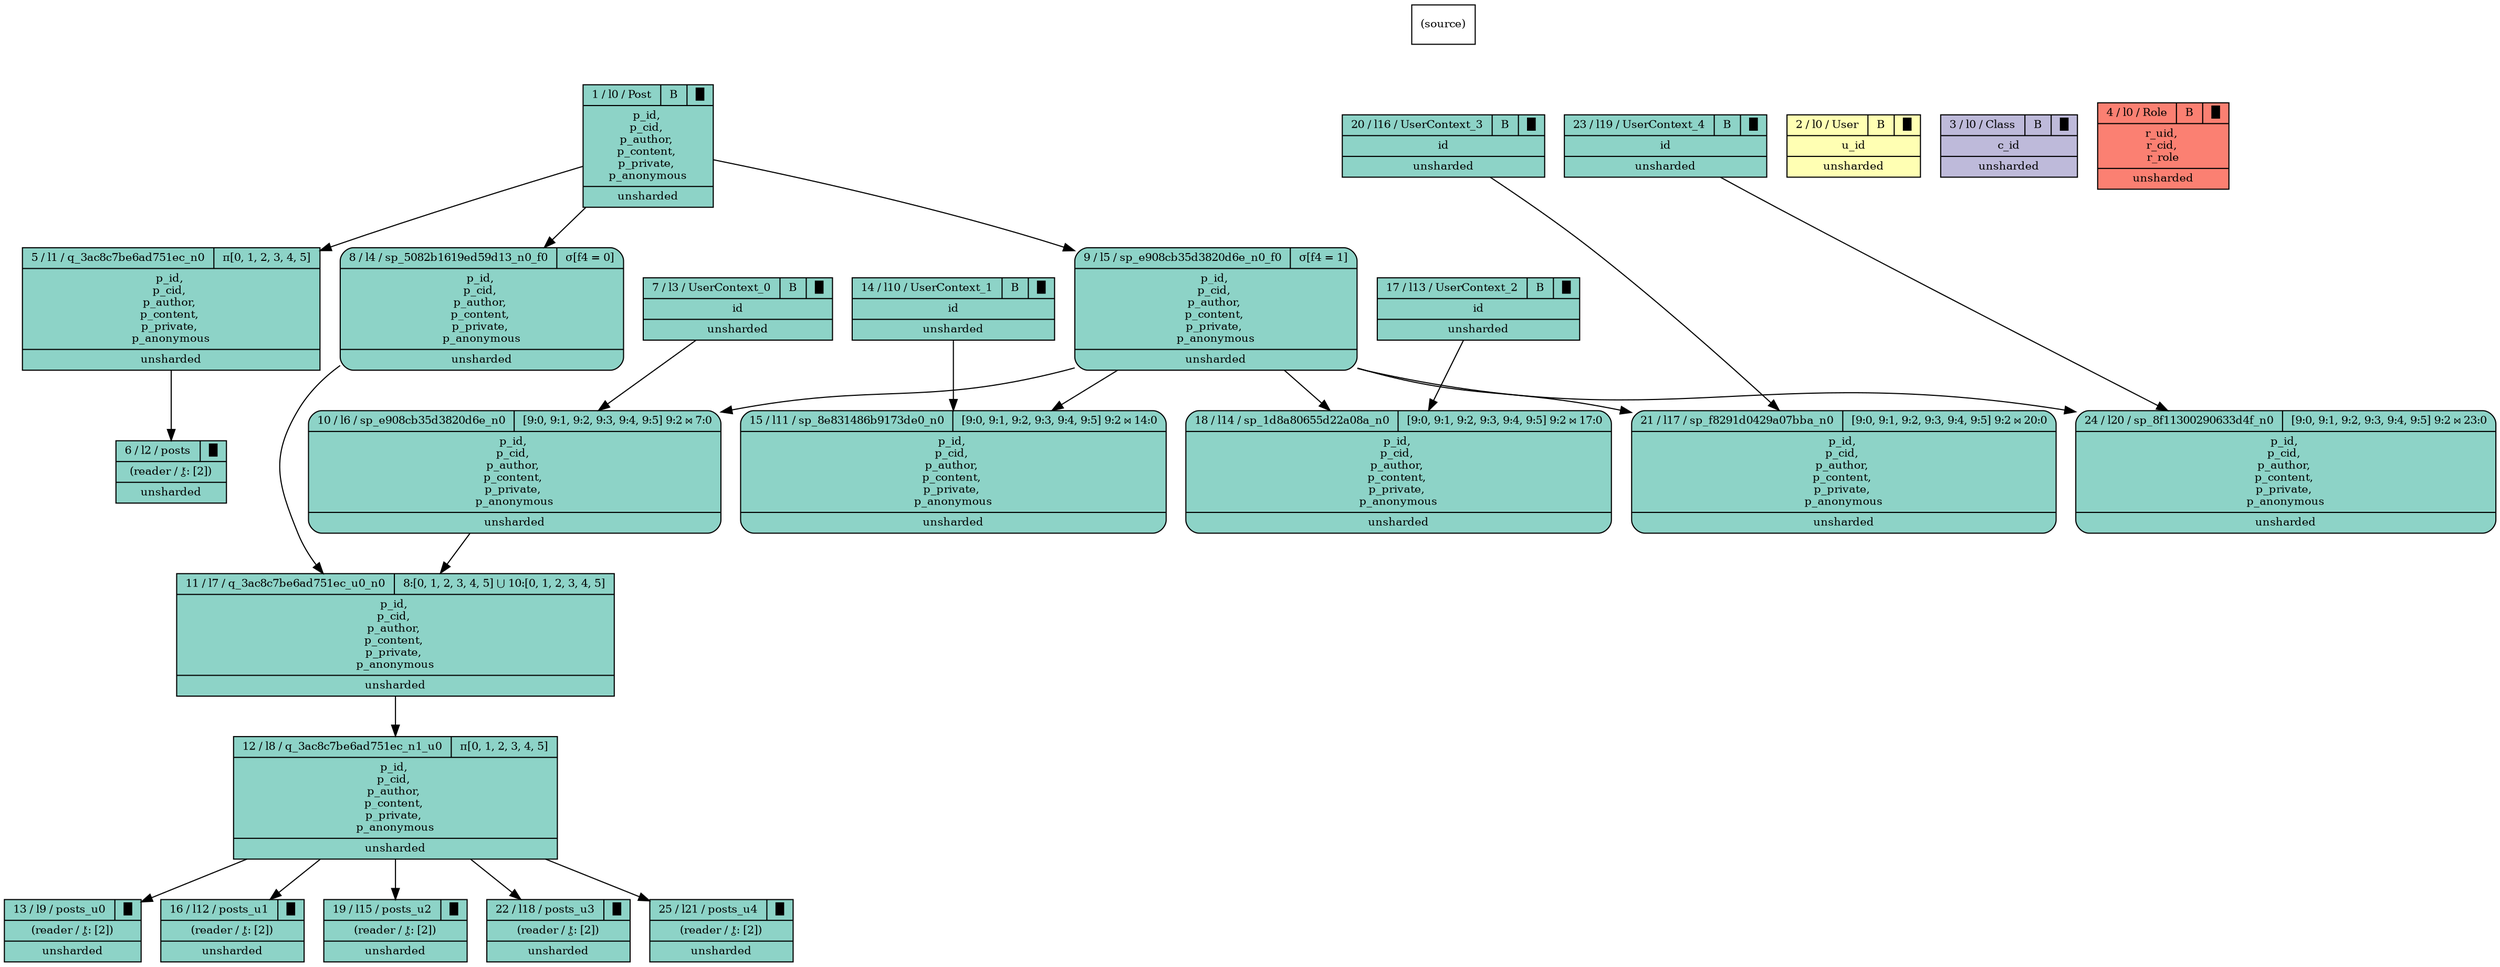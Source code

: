 digraph {{
    node [shape=record, fontsize=10]
    n0 [style="filled", fillcolor=white, label="(source)"]
    n1 [style="filled", fillcolor="/set312/1", label="{ { 1 / l0 / Post | B | █ } | p_id, \np_cid, \np_author, \np_content, \np_private, \np_anonymous | unsharded }"]
    n2 [style="filled", fillcolor="/set312/2", label="{ { 2 / l0 / User | B | █ } | u_id | unsharded }"]
    n3 [style="filled", fillcolor="/set312/3", label="{ { 3 / l0 / Class | B | █ } | c_id | unsharded }"]
    n4 [style="filled", fillcolor="/set312/4", label="{ { 4 / l0 / Role | B | █ } | r_uid, \nr_cid, \nr_role | unsharded }"]
    n5 [style="filled", fillcolor="/set312/1", label="{{ 5 / l1 / q_3ac8c7be6ad751ec_n0 | π[0, 1, 2, 3, 4, 5]  } | p_id, \np_cid, \np_author, \np_content, \np_private, \np_anonymous | unsharded }"]
    n6 [style="filled", fillcolor="/set312/1", label="{ { 6 / l2 / posts | █ } | (reader / ⚷: [2]) | unsharded }"]
    n7 [style="filled", fillcolor="/set312/1", label="{ { 7 / l3 / UserContext_0 | B | █ } | id | unsharded }"]
    n8 [style="filled,rounded", fillcolor="/set312/1", label="{{ 8 / l4 / sp_5082b1619ed59d13_n0_f0 | σ[f4 = 0]  } | p_id, \np_cid, \np_author, \np_content, \np_private, \np_anonymous | unsharded }"]
    n9 [style="filled,rounded", fillcolor="/set312/1", label="{{ 9 / l5 / sp_e908cb35d3820d6e_n0_f0 | σ[f4 = 1]  } | p_id, \np_cid, \np_author, \np_content, \np_private, \np_anonymous | unsharded }"]
    n10 [style="filled,rounded", fillcolor="/set312/1", label="{{ 10 / l6 / sp_e908cb35d3820d6e_n0 | [9:0, 9:1, 9:2, 9:3, 9:4, 9:5] 9:2 ⋈ 7:0  } | p_id, \np_cid, \np_author, \np_content, \np_private, \np_anonymous | unsharded }"]
    n11 [style="filled", fillcolor="/set312/1", label="{{ 11 / l7 / q_3ac8c7be6ad751ec_u0_n0 | 8:[0, 1, 2, 3, 4, 5] ⋃ 10:[0, 1, 2, 3, 4, 5]  } | p_id, \np_cid, \np_author, \np_content, \np_private, \np_anonymous | unsharded }"]
    n12 [style="filled", fillcolor="/set312/1", label="{{ 12 / l8 / q_3ac8c7be6ad751ec_n1_u0 | π[0, 1, 2, 3, 4, 5]  } | p_id, \np_cid, \np_author, \np_content, \np_private, \np_anonymous | unsharded }"]
    n13 [style="filled", fillcolor="/set312/1", label="{ { 13 / l9 / posts_u0 | █ } | (reader / ⚷: [2]) | unsharded }"]
    n14 [style="filled", fillcolor="/set312/1", label="{ { 14 / l10 / UserContext_1 | B | █ } | id | unsharded }"]
    n15 [style="filled,rounded", fillcolor="/set312/1", label="{{ 15 / l11 / sp_8e831486b9173de0_n0 | [9:0, 9:1, 9:2, 9:3, 9:4, 9:5] 9:2 ⋈ 14:0  } | p_id, \np_cid, \np_author, \np_content, \np_private, \np_anonymous | unsharded }"]
    n16 [style="filled", fillcolor="/set312/1", label="{ { 16 / l12 / posts_u1 | █ } | (reader / ⚷: [2]) | unsharded }"]
    n17 [style="filled", fillcolor="/set312/1", label="{ { 17 / l13 / UserContext_2 | B | █ } | id | unsharded }"]
    n18 [style="filled,rounded", fillcolor="/set312/1", label="{{ 18 / l14 / sp_1d8a80655d22a08a_n0 | [9:0, 9:1, 9:2, 9:3, 9:4, 9:5] 9:2 ⋈ 17:0  } | p_id, \np_cid, \np_author, \np_content, \np_private, \np_anonymous | unsharded }"]
    n19 [style="filled", fillcolor="/set312/1", label="{ { 19 / l15 / posts_u2 | █ } | (reader / ⚷: [2]) | unsharded }"]
    n20 [style="filled", fillcolor="/set312/1", label="{ { 20 / l16 / UserContext_3 | B | █ } | id | unsharded }"]
    n21 [style="filled,rounded", fillcolor="/set312/1", label="{{ 21 / l17 / sp_f8291d0429a07bba_n0 | [9:0, 9:1, 9:2, 9:3, 9:4, 9:5] 9:2 ⋈ 20:0  } | p_id, \np_cid, \np_author, \np_content, \np_private, \np_anonymous | unsharded }"]
    n22 [style="filled", fillcolor="/set312/1", label="{ { 22 / l18 / posts_u3 | █ } | (reader / ⚷: [2]) | unsharded }"]
    n23 [style="filled", fillcolor="/set312/1", label="{ { 23 / l19 / UserContext_4 | B | █ } | id | unsharded }"]
    n24 [style="filled,rounded", fillcolor="/set312/1", label="{{ 24 / l20 / sp_8f11300290633d4f_n0 | [9:0, 9:1, 9:2, 9:3, 9:4, 9:5] 9:2 ⋈ 23:0  } | p_id, \np_cid, \np_author, \np_content, \np_private, \np_anonymous | unsharded }"]
    n25 [style="filled", fillcolor="/set312/1", label="{ { 25 / l21 / posts_u4 | █ } | (reader / ⚷: [2]) | unsharded }"]
    n0 -> n1 [ style=invis ]
    n0 -> n2 [ style=invis ]
    n0 -> n3 [ style=invis ]
    n0 -> n4 [ style=invis ]
    n1 -> n5 [  ]
    n5 -> n6 [  ]
    n0 -> n7 [ style=invis ]
    n1 -> n8 [  ]
    n1 -> n9 [  ]
    n9 -> n10 [  ]
    n7 -> n10 [  ]
    n8 -> n11 [  ]
    n10 -> n11 [  ]
    n11 -> n12 [  ]
    n12 -> n13 [  ]
    n0 -> n14 [ style=invis ]
    n9 -> n15 [  ]
    n14 -> n15 [  ]
    n12 -> n16 [  ]
    n0 -> n17 [ style=invis ]
    n9 -> n18 [  ]
    n17 -> n18 [  ]
    n12 -> n19 [  ]
    n0 -> n20 [ style=invis ]
    n9 -> n21 [  ]
    n20 -> n21 [  ]
    n12 -> n22 [  ]
    n0 -> n23 [ style=invis ]
    n9 -> n24 [  ]
    n23 -> n24 [  ]
    n12 -> n25 [  ]
}}